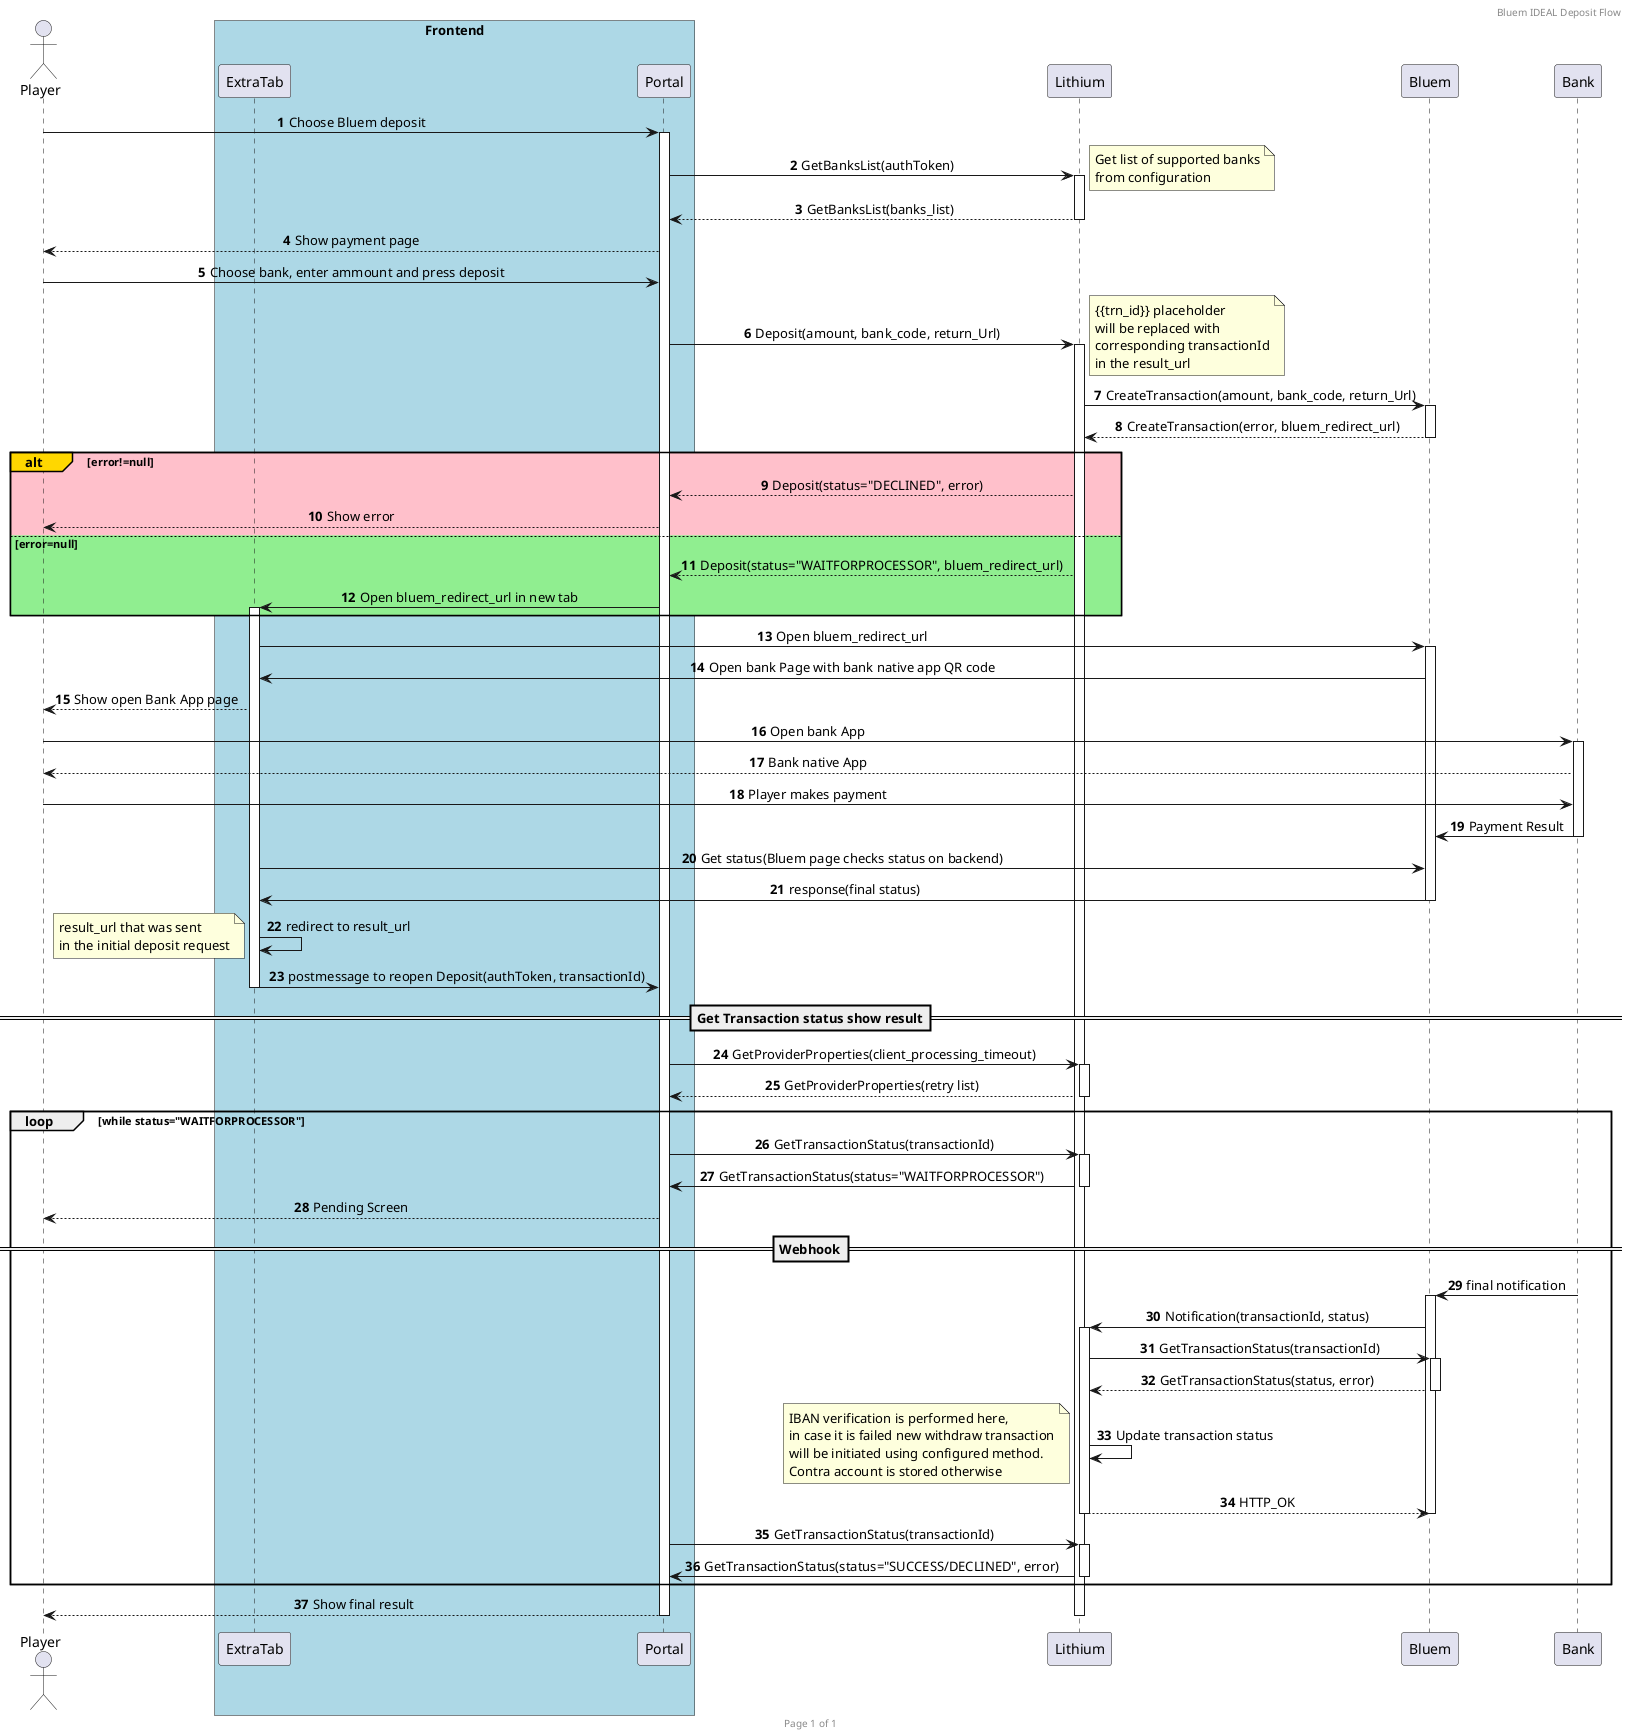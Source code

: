 .Bluem IDEAL Deposit Flow
[plantuml]
----

@startuml
header Bluem IDEAL Deposit Flow
footer Page %page% of %lastpage%
skinparam sequenceMessageAlign center
actor Player
box "Frontend" #LightBlue
participant ExtraTab
participant Portal
end box
participant Lithium
participant Bluem
participant Bank
autonumber

Player -> Portal  : Choose Bluem deposit
activate Portal
Portal -> Lithium : GetBanksList(authToken)
activate Lithium
    note right
        Get list of supported banks
        from configuration
    end note
Lithium --> Portal : GetBanksList(banks_list)
deactivate Lithium
Portal --> Player : Show payment page
Player->Portal : Choose bank, enter ammount and press deposit


Portal -> Lithium : Deposit(amount, bank_code, return_Url)
activate Lithium
    note right
        {{trn_id}} placeholder
        will be replaced with
        corresponding transactionId
        in the result_url
    end note
Lithium -> Bluem: CreateTransaction(amount, bank_code, return_Url)
activate Bluem
Bluem --> Lithium : CreateTransaction(error, bluem_redirect_url)
deactivate Bluem
alt#Gold  #Pink error!=null
    Lithium --> Portal: Deposit(status="DECLINED", error)
    Portal --> Player: Show error
else #LightGreen error=null
    Lithium --> Portal: Deposit(status="WAITFORPROCESSOR", bluem_redirect_url)
    Portal -> ExtraTab : Open bluem_redirect_url in new tab
    activate ExtraTab
end
ExtraTab -> Bluem : Open bluem_redirect_url
activate Bluem
Bluem -> ExtraTab : Open bank Page with bank native app QR code
ExtraTab --> Player: Show open Bank App page
Player -> Bank: Open bank App
activate Bank
Bank --> Player: Bank native App
Player -> Bank: Player makes payment
Bank -> Bluem: Payment Result
deactivate Bank
ExtraTab -> Bluem: Get status(Bluem page checks status on backend)
Bluem -> ExtraTab: response(final status)
deactivate Bluem
ExtraTab -> ExtraTab: redirect to result_url
    note left
        result_url that was sent
        in the initial deposit request
    end note
ExtraTab-> Portal: postmessage to reopen Deposit(authToken, transactionId)
deactivate ExtraTab

    ==Get Transaction status show result==
    Portal -> Lithium: GetProviderProperties(client_processing_timeout)
    activate Lithium
    Lithium --> Portal: GetProviderProperties(retry list)
    deactivate Lithium
    loop while status="WAITFORPROCESSOR"
               Portal -> Lithium: GetTransactionStatus(transactionId)
               activate Lithium
               Lithium -> Portal: GetTransactionStatus(status="WAITFORPROCESSOR")
               deactivate Lithium
               Portal --> Player: Pending Screen
 == Webhook==
    Bank -> Bluem: final notification
    activate Bluem
    Bluem -> Lithium : Notification(transactionId, status)
    activate Lithium
    Lithium -> Bluem: GetTransactionStatus(transactionId)
    activate Bluem
    Bluem --> Lithium: GetTransactionStatus(status, error)
    deactivate Bluem
    Lithium -> Lithium: Update transaction status
    note left
           IBAN verification is performed here,
           in case it is failed new withdraw transaction
           will be initiated using configured method.
           Contra account is stored otherwise
       end note
    Lithium --> Bluem: HTTP_OK
    deactivate Lithium
    deactivate Bluem
    Portal -> Lithium: GetTransactionStatus(transactionId)
                   activate Lithium
                   Lithium -> Portal: GetTransactionStatus(status="SUCCESS/DECLINED", error)
                   deactivate Lithium

    end
    Portal --> Player: Show final result
deactivate Portal
deactivate Lithium

@enduml
